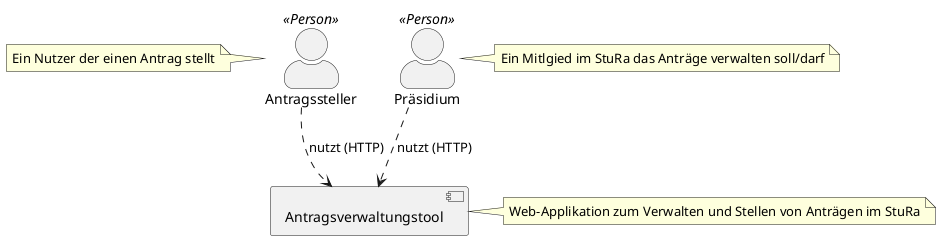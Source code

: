 @startuml "Level 1 - Context"

skinparam actorStyle awesome

actor Antragssteller <<Person>>
actor Präsidium <<Person>>
[Antragsverwaltungstool]
note right of [Antragsverwaltungstool] : Web-Applikation zum Verwalten und Stellen von Anträgen im StuRa

Antragssteller ..> Antragsverwaltungstool : nutzt (HTTP)
Präsidium ..> Antragsverwaltungstool : nutzt (HTTP)

note left of Antragssteller : Ein Nutzer der einen Antrag stellt
note right of Präsidium : Ein Mitlgied im StuRa das Anträge verwalten soll/darf
@enduml

